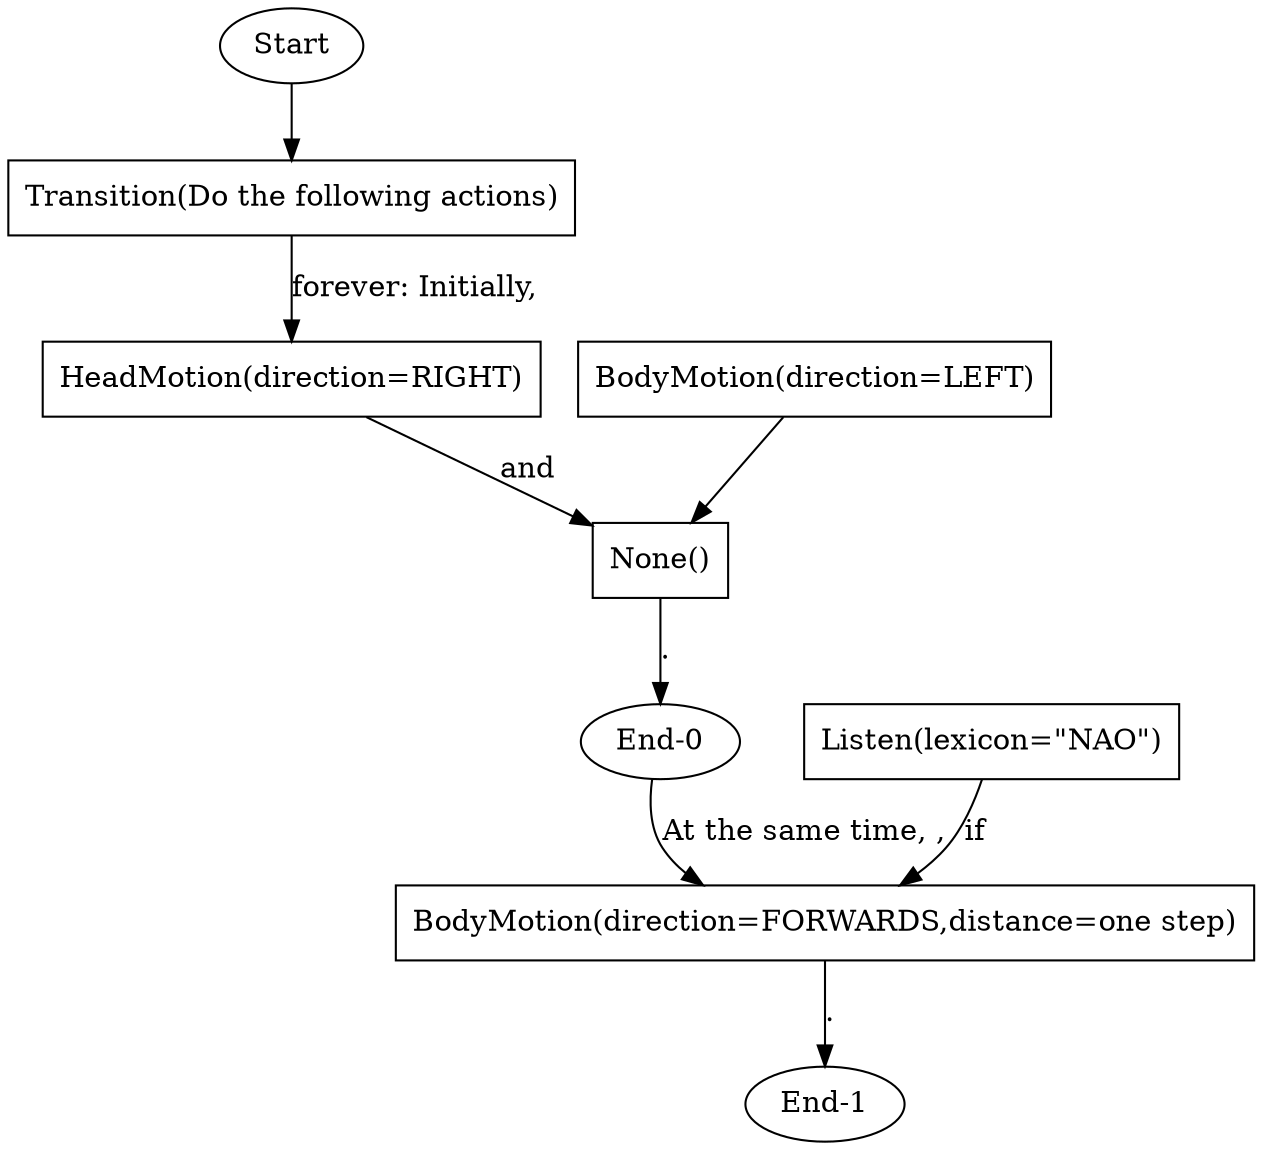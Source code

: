 strict digraph  {
Start [sent_idx=0];
"Transition(Do the following actions)" [idx=0, idx_main=0, sent_idx=0, shape=box];
"HeadMotion(direction=RIGHT)" [idx=1, idx_main=1, sent_idx=0, shape=box];
"None()" [idx=2, idx_main=2, sent_idx=0, shape=box];
"BodyMotion(direction=LEFT)" [idx=3, sent_idx=0, shape=box];
"End-0" [sent_idx=0];
"Listen(lexicon=\"NAO\")" [idx=0, sent_idx=1, shape=box];
"BodyMotion(direction=FORWARDS,distance=one step)" [idx=1, idx_main=0, sent_idx=1, shape=box];
"End-1" [sent_idx=1];
Start -> "Transition(Do the following actions)"  [label=""];
"Transition(Do the following actions)" -> "HeadMotion(direction=RIGHT)"  [label="forever: Initially,"];
"HeadMotion(direction=RIGHT)" -> "None()"  [label="and"];
"None()" -> "End-0"  [label="."];
"BodyMotion(direction=LEFT)" -> "None()"  [label=""];
"End-0" -> "BodyMotion(direction=FORWARDS,distance=one step)"  [label="At the same time, ,"];
"Listen(lexicon=\"NAO\")" -> "BodyMotion(direction=FORWARDS,distance=one step)"  [label="if"];
"BodyMotion(direction=FORWARDS,distance=one step)" -> "End-1"  [label="."];
}
